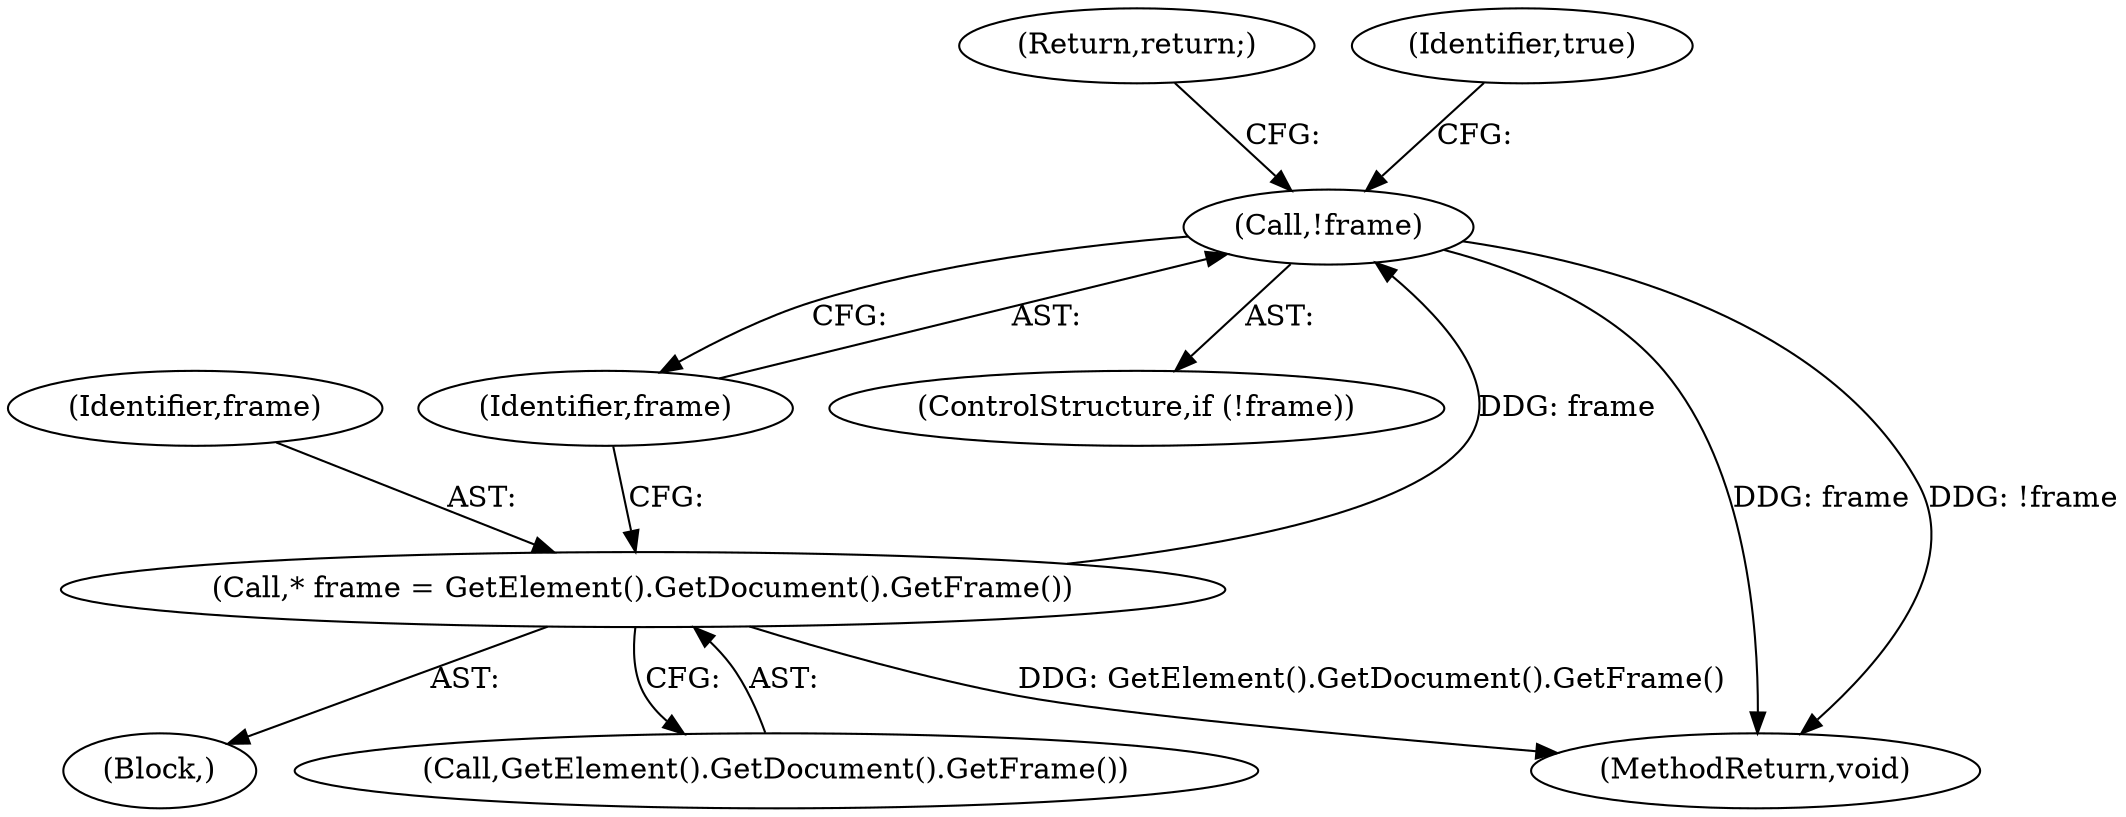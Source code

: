 digraph "1_Chrome_f1574f25e1402e748bf2bd7e28ce3dd96ceb1ca4_5@pointer" {
"1000107" [label="(Call,!frame)"];
"1000103" [label="(Call,* frame = GetElement().GetDocument().GetFrame())"];
"1000109" [label="(Return,return;)"];
"1000108" [label="(Identifier,frame)"];
"1000111" [label="(Identifier,true)"];
"1000104" [label="(Identifier,frame)"];
"1000106" [label="(ControlStructure,if (!frame))"];
"1000112" [label="(MethodReturn,void)"];
"1000103" [label="(Call,* frame = GetElement().GetDocument().GetFrame())"];
"1000105" [label="(Call,GetElement().GetDocument().GetFrame())"];
"1000107" [label="(Call,!frame)"];
"1000101" [label="(Block,)"];
"1000107" -> "1000106"  [label="AST: "];
"1000107" -> "1000108"  [label="CFG: "];
"1000108" -> "1000107"  [label="AST: "];
"1000109" -> "1000107"  [label="CFG: "];
"1000111" -> "1000107"  [label="CFG: "];
"1000107" -> "1000112"  [label="DDG: frame"];
"1000107" -> "1000112"  [label="DDG: !frame"];
"1000103" -> "1000107"  [label="DDG: frame"];
"1000103" -> "1000101"  [label="AST: "];
"1000103" -> "1000105"  [label="CFG: "];
"1000104" -> "1000103"  [label="AST: "];
"1000105" -> "1000103"  [label="AST: "];
"1000108" -> "1000103"  [label="CFG: "];
"1000103" -> "1000112"  [label="DDG: GetElement().GetDocument().GetFrame()"];
}
